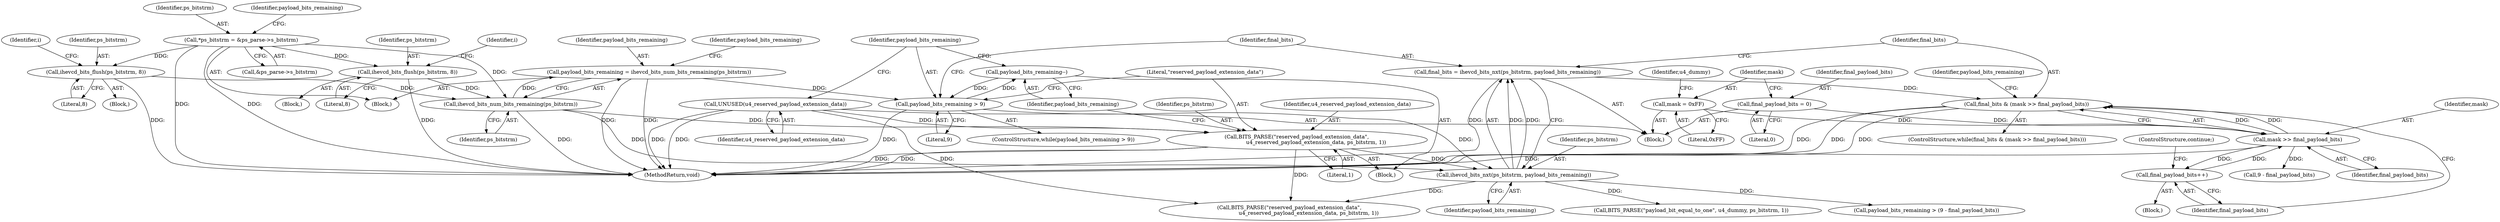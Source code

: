 digraph "0_Android_9f0fb67540d2259e4930d9bd5f1a1a6fb95af862@API" {
"1000311" [label="(Call,final_bits & (mask >> final_payload_bits))"];
"1000305" [label="(Call,final_bits = ihevcd_bits_nxt(ps_bitstrm, payload_bits_remaining))"];
"1000307" [label="(Call,ihevcd_bits_nxt(ps_bitstrm, payload_bits_remaining))"];
"1000298" [label="(Call,BITS_PARSE(\"reserved_payload_extension_data\",\n                       u4_reserved_payload_extension_data, ps_bitstrm, 1))"];
"1000291" [label="(Call,UNUSED(u4_reserved_payload_extension_data))"];
"1000273" [label="(Call,ihevcd_bits_num_bits_remaining(ps_bitstrm))"];
"1000235" [label="(Call,ihevcd_bits_flush(ps_bitstrm, 8))"];
"1000117" [label="(Call,*ps_bitstrm = &ps_parse->s_bitstrm)"];
"1000267" [label="(Call,ihevcd_bits_flush(ps_bitstrm, 8))"];
"1000294" [label="(Call,payload_bits_remaining > 9)"];
"1000303" [label="(Call,payload_bits_remaining--)"];
"1000271" [label="(Call,payload_bits_remaining = ihevcd_bits_num_bits_remaining(ps_bitstrm))"];
"1000313" [label="(Call,mask >> final_payload_bits)"];
"1000284" [label="(Call,mask = 0xFF)"];
"1000317" [label="(Call,final_payload_bits++)"];
"1000280" [label="(Call,final_payload_bits = 0)"];
"1000306" [label="(Identifier,final_bits)"];
"1000334" [label="(Call,BITS_PARSE(\"payload_bit_equal_to_one\", u4_dummy, ps_bitstrm, 1))"];
"1000322" [label="(Identifier,payload_bits_remaining)"];
"1000291" [label="(Call,UNUSED(u4_reserved_payload_extension_data))"];
"1000269" [label="(Literal,8)"];
"1000118" [label="(Identifier,ps_bitstrm)"];
"1000274" [label="(Identifier,ps_bitstrm)"];
"1000297" [label="(Block,)"];
"1000267" [label="(Call,ihevcd_bits_flush(ps_bitstrm, 8))"];
"1000321" [label="(Call,payload_bits_remaining > (9 - final_payload_bits))"];
"1000314" [label="(Identifier,mask)"];
"1000271" [label="(Call,payload_bits_remaining = ihevcd_bits_num_bits_remaining(ps_bitstrm))"];
"1000119" [label="(Call,&ps_parse->s_bitstrm)"];
"1000310" [label="(ControlStructure,while(final_bits & (mask >> final_payload_bits)))"];
"1000311" [label="(Call,final_bits & (mask >> final_payload_bits))"];
"1000323" [label="(Call,9 - final_payload_bits)"];
"1000265" [label="(Identifier,i)"];
"1000293" [label="(ControlStructure,while(payload_bits_remaining > 9))"];
"1000317" [label="(Call,final_payload_bits++)"];
"1000295" [label="(Identifier,payload_bits_remaining)"];
"1000282" [label="(Literal,0)"];
"1000286" [label="(Literal,0xFF)"];
"1000294" [label="(Call,payload_bits_remaining > 9)"];
"1000268" [label="(Identifier,ps_bitstrm)"];
"1000300" [label="(Identifier,u4_reserved_payload_extension_data)"];
"1000298" [label="(Call,BITS_PARSE(\"reserved_payload_extension_data\",\n                       u4_reserved_payload_extension_data, ps_bitstrm, 1))"];
"1000307" [label="(Call,ihevcd_bits_nxt(ps_bitstrm, payload_bits_remaining))"];
"1000235" [label="(Call,ihevcd_bits_flush(ps_bitstrm, 8))"];
"1000266" [label="(Block,)"];
"1000125" [label="(Identifier,payload_bits_remaining)"];
"1000273" [label="(Call,ihevcd_bits_num_bits_remaining(ps_bitstrm))"];
"1000281" [label="(Identifier,final_payload_bits)"];
"1000312" [label="(Identifier,final_bits)"];
"1000276" [label="(Identifier,payload_bits_remaining)"];
"1000296" [label="(Literal,9)"];
"1000313" [label="(Call,mask >> final_payload_bits)"];
"1000237" [label="(Literal,8)"];
"1000303" [label="(Call,payload_bits_remaining--)"];
"1000292" [label="(Identifier,u4_reserved_payload_extension_data)"];
"1000280" [label="(Call,final_payload_bits = 0)"];
"1000117" [label="(Call,*ps_bitstrm = &ps_parse->s_bitstrm)"];
"1000352" [label="(MethodReturn,void)"];
"1000301" [label="(Identifier,ps_bitstrm)"];
"1000315" [label="(Identifier,final_payload_bits)"];
"1000236" [label="(Identifier,ps_bitstrm)"];
"1000308" [label="(Identifier,ps_bitstrm)"];
"1000302" [label="(Literal,1)"];
"1000233" [label="(Identifier,i)"];
"1000284" [label="(Call,mask = 0xFF)"];
"1000299" [label="(Literal,\"reserved_payload_extension_data\")"];
"1000304" [label="(Identifier,payload_bits_remaining)"];
"1000272" [label="(Identifier,payload_bits_remaining)"];
"1000318" [label="(Identifier,final_payload_bits)"];
"1000327" [label="(Call,BITS_PARSE(\"reserved_payload_extension_data\",\n                       u4_reserved_payload_extension_data, ps_bitstrm, 1))"];
"1000319" [label="(ControlStructure,continue;)"];
"1000285" [label="(Identifier,mask)"];
"1000234" [label="(Block,)"];
"1000108" [label="(Block,)"];
"1000290" [label="(Identifier,u4_dummy)"];
"1000305" [label="(Call,final_bits = ihevcd_bits_nxt(ps_bitstrm, payload_bits_remaining))"];
"1000316" [label="(Block,)"];
"1000277" [label="(Block,)"];
"1000309" [label="(Identifier,payload_bits_remaining)"];
"1000311" -> "1000310"  [label="AST: "];
"1000311" -> "1000313"  [label="CFG: "];
"1000312" -> "1000311"  [label="AST: "];
"1000313" -> "1000311"  [label="AST: "];
"1000318" -> "1000311"  [label="CFG: "];
"1000322" -> "1000311"  [label="CFG: "];
"1000311" -> "1000352"  [label="DDG: "];
"1000311" -> "1000352"  [label="DDG: "];
"1000311" -> "1000352"  [label="DDG: "];
"1000305" -> "1000311"  [label="DDG: "];
"1000313" -> "1000311"  [label="DDG: "];
"1000313" -> "1000311"  [label="DDG: "];
"1000305" -> "1000277"  [label="AST: "];
"1000305" -> "1000307"  [label="CFG: "];
"1000306" -> "1000305"  [label="AST: "];
"1000307" -> "1000305"  [label="AST: "];
"1000312" -> "1000305"  [label="CFG: "];
"1000305" -> "1000352"  [label="DDG: "];
"1000307" -> "1000305"  [label="DDG: "];
"1000307" -> "1000305"  [label="DDG: "];
"1000307" -> "1000309"  [label="CFG: "];
"1000308" -> "1000307"  [label="AST: "];
"1000309" -> "1000307"  [label="AST: "];
"1000298" -> "1000307"  [label="DDG: "];
"1000273" -> "1000307"  [label="DDG: "];
"1000294" -> "1000307"  [label="DDG: "];
"1000307" -> "1000321"  [label="DDG: "];
"1000307" -> "1000327"  [label="DDG: "];
"1000307" -> "1000334"  [label="DDG: "];
"1000298" -> "1000297"  [label="AST: "];
"1000298" -> "1000302"  [label="CFG: "];
"1000299" -> "1000298"  [label="AST: "];
"1000300" -> "1000298"  [label="AST: "];
"1000301" -> "1000298"  [label="AST: "];
"1000302" -> "1000298"  [label="AST: "];
"1000304" -> "1000298"  [label="CFG: "];
"1000298" -> "1000352"  [label="DDG: "];
"1000298" -> "1000352"  [label="DDG: "];
"1000291" -> "1000298"  [label="DDG: "];
"1000273" -> "1000298"  [label="DDG: "];
"1000298" -> "1000327"  [label="DDG: "];
"1000291" -> "1000277"  [label="AST: "];
"1000291" -> "1000292"  [label="CFG: "];
"1000292" -> "1000291"  [label="AST: "];
"1000295" -> "1000291"  [label="CFG: "];
"1000291" -> "1000352"  [label="DDG: "];
"1000291" -> "1000352"  [label="DDG: "];
"1000291" -> "1000327"  [label="DDG: "];
"1000273" -> "1000271"  [label="AST: "];
"1000273" -> "1000274"  [label="CFG: "];
"1000274" -> "1000273"  [label="AST: "];
"1000271" -> "1000273"  [label="CFG: "];
"1000273" -> "1000352"  [label="DDG: "];
"1000273" -> "1000271"  [label="DDG: "];
"1000235" -> "1000273"  [label="DDG: "];
"1000267" -> "1000273"  [label="DDG: "];
"1000117" -> "1000273"  [label="DDG: "];
"1000235" -> "1000234"  [label="AST: "];
"1000235" -> "1000237"  [label="CFG: "];
"1000236" -> "1000235"  [label="AST: "];
"1000237" -> "1000235"  [label="AST: "];
"1000233" -> "1000235"  [label="CFG: "];
"1000235" -> "1000352"  [label="DDG: "];
"1000117" -> "1000235"  [label="DDG: "];
"1000117" -> "1000108"  [label="AST: "];
"1000117" -> "1000119"  [label="CFG: "];
"1000118" -> "1000117"  [label="AST: "];
"1000119" -> "1000117"  [label="AST: "];
"1000125" -> "1000117"  [label="CFG: "];
"1000117" -> "1000352"  [label="DDG: "];
"1000117" -> "1000352"  [label="DDG: "];
"1000117" -> "1000267"  [label="DDG: "];
"1000267" -> "1000266"  [label="AST: "];
"1000267" -> "1000269"  [label="CFG: "];
"1000268" -> "1000267"  [label="AST: "];
"1000269" -> "1000267"  [label="AST: "];
"1000265" -> "1000267"  [label="CFG: "];
"1000267" -> "1000352"  [label="DDG: "];
"1000294" -> "1000293"  [label="AST: "];
"1000294" -> "1000296"  [label="CFG: "];
"1000295" -> "1000294"  [label="AST: "];
"1000296" -> "1000294"  [label="AST: "];
"1000299" -> "1000294"  [label="CFG: "];
"1000306" -> "1000294"  [label="CFG: "];
"1000294" -> "1000352"  [label="DDG: "];
"1000303" -> "1000294"  [label="DDG: "];
"1000271" -> "1000294"  [label="DDG: "];
"1000294" -> "1000303"  [label="DDG: "];
"1000303" -> "1000297"  [label="AST: "];
"1000303" -> "1000304"  [label="CFG: "];
"1000304" -> "1000303"  [label="AST: "];
"1000295" -> "1000303"  [label="CFG: "];
"1000271" -> "1000108"  [label="AST: "];
"1000272" -> "1000271"  [label="AST: "];
"1000276" -> "1000271"  [label="CFG: "];
"1000271" -> "1000352"  [label="DDG: "];
"1000271" -> "1000352"  [label="DDG: "];
"1000313" -> "1000315"  [label="CFG: "];
"1000314" -> "1000313"  [label="AST: "];
"1000315" -> "1000313"  [label="AST: "];
"1000313" -> "1000352"  [label="DDG: "];
"1000284" -> "1000313"  [label="DDG: "];
"1000317" -> "1000313"  [label="DDG: "];
"1000280" -> "1000313"  [label="DDG: "];
"1000313" -> "1000317"  [label="DDG: "];
"1000313" -> "1000323"  [label="DDG: "];
"1000284" -> "1000277"  [label="AST: "];
"1000284" -> "1000286"  [label="CFG: "];
"1000285" -> "1000284"  [label="AST: "];
"1000286" -> "1000284"  [label="AST: "];
"1000290" -> "1000284"  [label="CFG: "];
"1000317" -> "1000316"  [label="AST: "];
"1000317" -> "1000318"  [label="CFG: "];
"1000318" -> "1000317"  [label="AST: "];
"1000319" -> "1000317"  [label="CFG: "];
"1000280" -> "1000277"  [label="AST: "];
"1000280" -> "1000282"  [label="CFG: "];
"1000281" -> "1000280"  [label="AST: "];
"1000282" -> "1000280"  [label="AST: "];
"1000285" -> "1000280"  [label="CFG: "];
}
